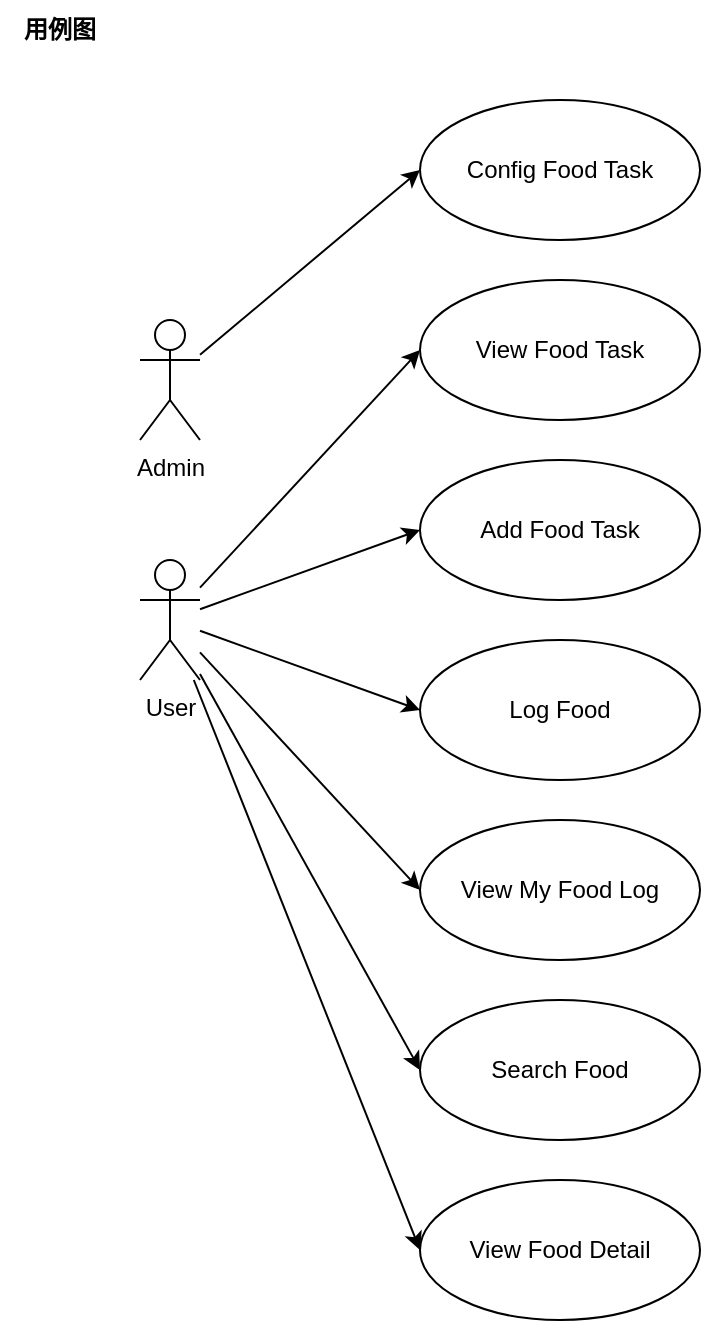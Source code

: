 <mxfile version="20.3.0" type="github">
  <diagram id="Tn-kNnV7L7fqJQQzWfhb" name="第 1 页">
    <mxGraphModel dx="1477" dy="813" grid="1" gridSize="10" guides="1" tooltips="1" connect="1" arrows="1" fold="1" page="1" pageScale="1" pageWidth="827" pageHeight="1169" math="0" shadow="0">
      <root>
        <mxCell id="0" />
        <mxCell id="1" parent="0" />
        <mxCell id="xkiOKstUwqXwBGiAMFrS-2" value="用例图" style="text;html=1;strokeColor=none;fillColor=none;align=center;verticalAlign=middle;whiteSpace=wrap;rounded=0;fontStyle=1" vertex="1" parent="1">
          <mxGeometry x="40" y="40" width="60" height="30" as="geometry" />
        </mxCell>
        <mxCell id="xkiOKstUwqXwBGiAMFrS-11" style="rounded=0;orthogonalLoop=1;jettySize=auto;html=1;entryX=0;entryY=0.5;entryDx=0;entryDy=0;" edge="1" parent="1" source="xkiOKstUwqXwBGiAMFrS-6" target="xkiOKstUwqXwBGiAMFrS-8">
          <mxGeometry relative="1" as="geometry" />
        </mxCell>
        <mxCell id="xkiOKstUwqXwBGiAMFrS-6" value="Admin" style="shape=umlActor;verticalLabelPosition=bottom;verticalAlign=top;html=1;" vertex="1" parent="1">
          <mxGeometry x="110" y="200" width="30" height="60" as="geometry" />
        </mxCell>
        <mxCell id="xkiOKstUwqXwBGiAMFrS-8" value="Config Food Task" style="ellipse;whiteSpace=wrap;html=1;" vertex="1" parent="1">
          <mxGeometry x="250" y="90" width="140" height="70" as="geometry" />
        </mxCell>
        <mxCell id="xkiOKstUwqXwBGiAMFrS-13" style="edgeStyle=none;rounded=0;orthogonalLoop=1;jettySize=auto;html=1;entryX=0;entryY=0.5;entryDx=0;entryDy=0;" edge="1" parent="1" source="xkiOKstUwqXwBGiAMFrS-10" target="xkiOKstUwqXwBGiAMFrS-12">
          <mxGeometry relative="1" as="geometry" />
        </mxCell>
        <mxCell id="xkiOKstUwqXwBGiAMFrS-16" style="edgeStyle=none;rounded=0;orthogonalLoop=1;jettySize=auto;html=1;entryX=0;entryY=0.5;entryDx=0;entryDy=0;" edge="1" parent="1" source="xkiOKstUwqXwBGiAMFrS-10" target="xkiOKstUwqXwBGiAMFrS-14">
          <mxGeometry relative="1" as="geometry" />
        </mxCell>
        <mxCell id="xkiOKstUwqXwBGiAMFrS-17" style="edgeStyle=none;rounded=0;orthogonalLoop=1;jettySize=auto;html=1;entryX=0;entryY=0.5;entryDx=0;entryDy=0;" edge="1" parent="1" source="xkiOKstUwqXwBGiAMFrS-10" target="xkiOKstUwqXwBGiAMFrS-15">
          <mxGeometry relative="1" as="geometry" />
        </mxCell>
        <mxCell id="xkiOKstUwqXwBGiAMFrS-19" style="edgeStyle=none;rounded=0;orthogonalLoop=1;jettySize=auto;html=1;entryX=0;entryY=0.5;entryDx=0;entryDy=0;" edge="1" parent="1" source="xkiOKstUwqXwBGiAMFrS-10" target="xkiOKstUwqXwBGiAMFrS-18">
          <mxGeometry relative="1" as="geometry" />
        </mxCell>
        <mxCell id="xkiOKstUwqXwBGiAMFrS-22" style="edgeStyle=none;rounded=0;orthogonalLoop=1;jettySize=auto;html=1;entryX=0;entryY=0.5;entryDx=0;entryDy=0;" edge="1" parent="1" source="xkiOKstUwqXwBGiAMFrS-10" target="xkiOKstUwqXwBGiAMFrS-20">
          <mxGeometry relative="1" as="geometry" />
        </mxCell>
        <mxCell id="xkiOKstUwqXwBGiAMFrS-23" style="edgeStyle=none;rounded=0;orthogonalLoop=1;jettySize=auto;html=1;entryX=0;entryY=0.5;entryDx=0;entryDy=0;" edge="1" parent="1" source="xkiOKstUwqXwBGiAMFrS-10" target="xkiOKstUwqXwBGiAMFrS-21">
          <mxGeometry relative="1" as="geometry" />
        </mxCell>
        <mxCell id="xkiOKstUwqXwBGiAMFrS-10" value="User" style="shape=umlActor;verticalLabelPosition=bottom;verticalAlign=top;html=1;" vertex="1" parent="1">
          <mxGeometry x="110" y="320" width="30" height="60" as="geometry" />
        </mxCell>
        <mxCell id="xkiOKstUwqXwBGiAMFrS-12" value="View Food Task" style="ellipse;whiteSpace=wrap;html=1;" vertex="1" parent="1">
          <mxGeometry x="250" y="180" width="140" height="70" as="geometry" />
        </mxCell>
        <mxCell id="xkiOKstUwqXwBGiAMFrS-14" value="Add Food Task" style="ellipse;whiteSpace=wrap;html=1;" vertex="1" parent="1">
          <mxGeometry x="250" y="270" width="140" height="70" as="geometry" />
        </mxCell>
        <mxCell id="xkiOKstUwqXwBGiAMFrS-15" value="View My Food Log" style="ellipse;whiteSpace=wrap;html=1;" vertex="1" parent="1">
          <mxGeometry x="250" y="450" width="140" height="70" as="geometry" />
        </mxCell>
        <mxCell id="xkiOKstUwqXwBGiAMFrS-18" value="Log Food" style="ellipse;whiteSpace=wrap;html=1;" vertex="1" parent="1">
          <mxGeometry x="250" y="360" width="140" height="70" as="geometry" />
        </mxCell>
        <mxCell id="xkiOKstUwqXwBGiAMFrS-20" value="Search Food" style="ellipse;whiteSpace=wrap;html=1;" vertex="1" parent="1">
          <mxGeometry x="250" y="540" width="140" height="70" as="geometry" />
        </mxCell>
        <mxCell id="xkiOKstUwqXwBGiAMFrS-21" value="View Food Detail" style="ellipse;whiteSpace=wrap;html=1;" vertex="1" parent="1">
          <mxGeometry x="250" y="630" width="140" height="70" as="geometry" />
        </mxCell>
      </root>
    </mxGraphModel>
  </diagram>
</mxfile>
